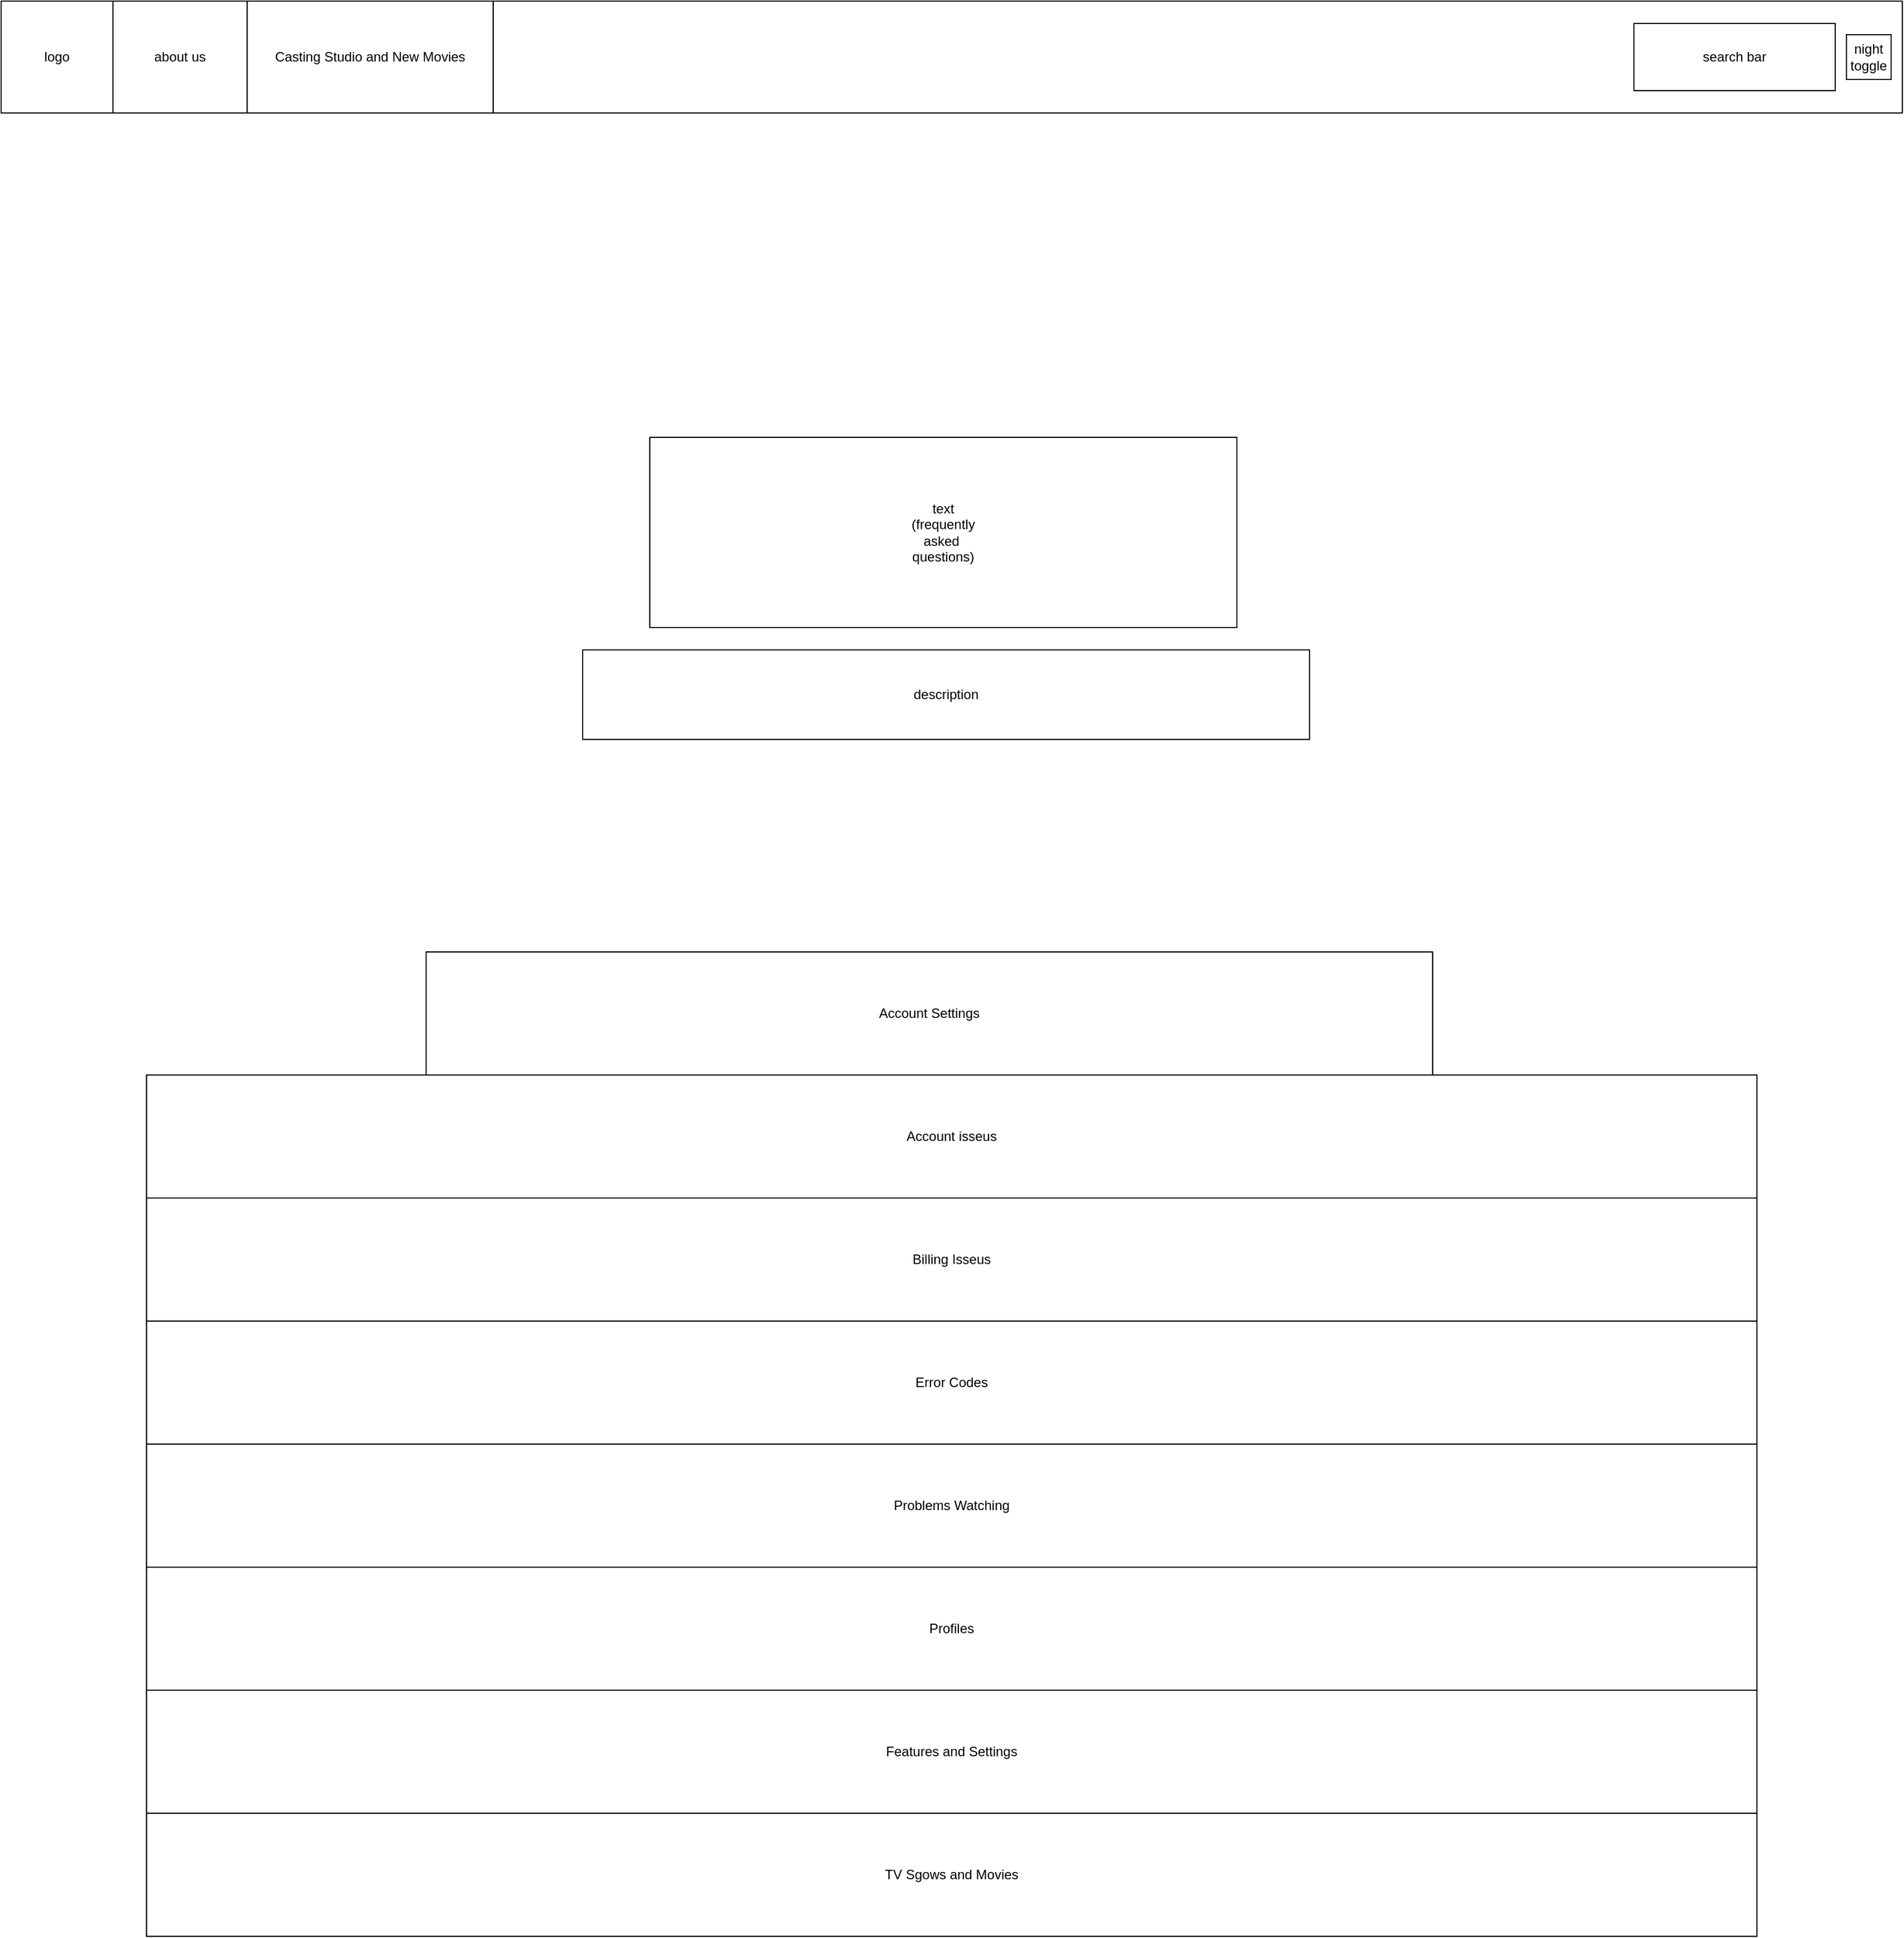 <mxfile>
    <diagram id="g4L03xkD9B2OmyQFrORI" name="Page-1">
        <mxGraphModel dx="2432" dy="1558" grid="1" gridSize="10" guides="1" tooltips="1" connect="1" arrows="1" fold="1" page="1" pageScale="1" pageWidth="850" pageHeight="1100" math="0" shadow="0">
            <root>
                <mxCell id="0"/>
                <mxCell id="1" parent="0"/>
                <mxCell id="2" value="" style="rounded=0;whiteSpace=wrap;html=1;" parent="1" vertex="1">
                    <mxGeometry width="1700" height="100" as="geometry"/>
                </mxCell>
                <mxCell id="3" value="logo" style="rounded=0;whiteSpace=wrap;html=1;" parent="1" vertex="1">
                    <mxGeometry width="100" height="100" as="geometry"/>
                </mxCell>
                <mxCell id="4" value="about us" style="rounded=0;whiteSpace=wrap;html=1;" parent="1" vertex="1">
                    <mxGeometry x="100" width="120" height="100" as="geometry"/>
                </mxCell>
                <mxCell id="5" value="Casting Studio and New Movies" style="rounded=0;whiteSpace=wrap;html=1;" parent="1" vertex="1">
                    <mxGeometry x="220" width="220" height="100" as="geometry"/>
                </mxCell>
                <mxCell id="6" value="night&lt;br&gt;toggle" style="rounded=0;whiteSpace=wrap;html=1;" parent="1" vertex="1">
                    <mxGeometry x="1650" y="30" width="40" height="40" as="geometry"/>
                </mxCell>
                <mxCell id="7" value="search bar" style="rounded=0;whiteSpace=wrap;html=1;" parent="1" vertex="1">
                    <mxGeometry x="1460" y="20" width="180" height="60" as="geometry"/>
                </mxCell>
                <mxCell id="9" value="description" style="rounded=0;whiteSpace=wrap;html=1;" parent="1" vertex="1">
                    <mxGeometry x="520" y="580" width="650" height="80" as="geometry"/>
                </mxCell>
                <mxCell id="10" value="text&lt;br&gt;(frequently&lt;br&gt;asked&amp;nbsp;&lt;br&gt;questions)" style="rounded=0;whiteSpace=wrap;html=1;" parent="1" vertex="1">
                    <mxGeometry x="580" y="390" width="525" height="170" as="geometry"/>
                </mxCell>
                <mxCell id="19" value="Account Settings" style="rounded=0;whiteSpace=wrap;html=1;" parent="1" vertex="1">
                    <mxGeometry x="380" y="850" width="900" height="110" as="geometry"/>
                </mxCell>
                <mxCell id="24" value="Account isseus" style="rounded=0;whiteSpace=wrap;html=1;" parent="1" vertex="1">
                    <mxGeometry x="130" y="960" width="1440" height="110" as="geometry"/>
                </mxCell>
                <mxCell id="25" value="Billing Isseus" style="rounded=0;whiteSpace=wrap;html=1;" parent="1" vertex="1">
                    <mxGeometry x="130" y="1070" width="1440" height="110" as="geometry"/>
                </mxCell>
                <mxCell id="26" value="Error Codes" style="rounded=0;whiteSpace=wrap;html=1;" parent="1" vertex="1">
                    <mxGeometry x="130" y="1180" width="1440" height="110" as="geometry"/>
                </mxCell>
                <mxCell id="27" value="Problems Watching" style="rounded=0;whiteSpace=wrap;html=1;" parent="1" vertex="1">
                    <mxGeometry x="130" y="1290" width="1440" height="110" as="geometry"/>
                </mxCell>
                <mxCell id="28" value="Profiles" style="rounded=0;whiteSpace=wrap;html=1;" parent="1" vertex="1">
                    <mxGeometry x="130" y="1400" width="1440" height="110" as="geometry"/>
                </mxCell>
                <mxCell id="29" value="Features and Settings" style="rounded=0;whiteSpace=wrap;html=1;" parent="1" vertex="1">
                    <mxGeometry x="130" y="1510" width="1440" height="110" as="geometry"/>
                </mxCell>
                <mxCell id="30" value="TV Sgows and Movies" style="rounded=0;whiteSpace=wrap;html=1;" vertex="1" parent="1">
                    <mxGeometry x="130" y="1620" width="1440" height="110" as="geometry"/>
                </mxCell>
            </root>
        </mxGraphModel>
    </diagram>
</mxfile>